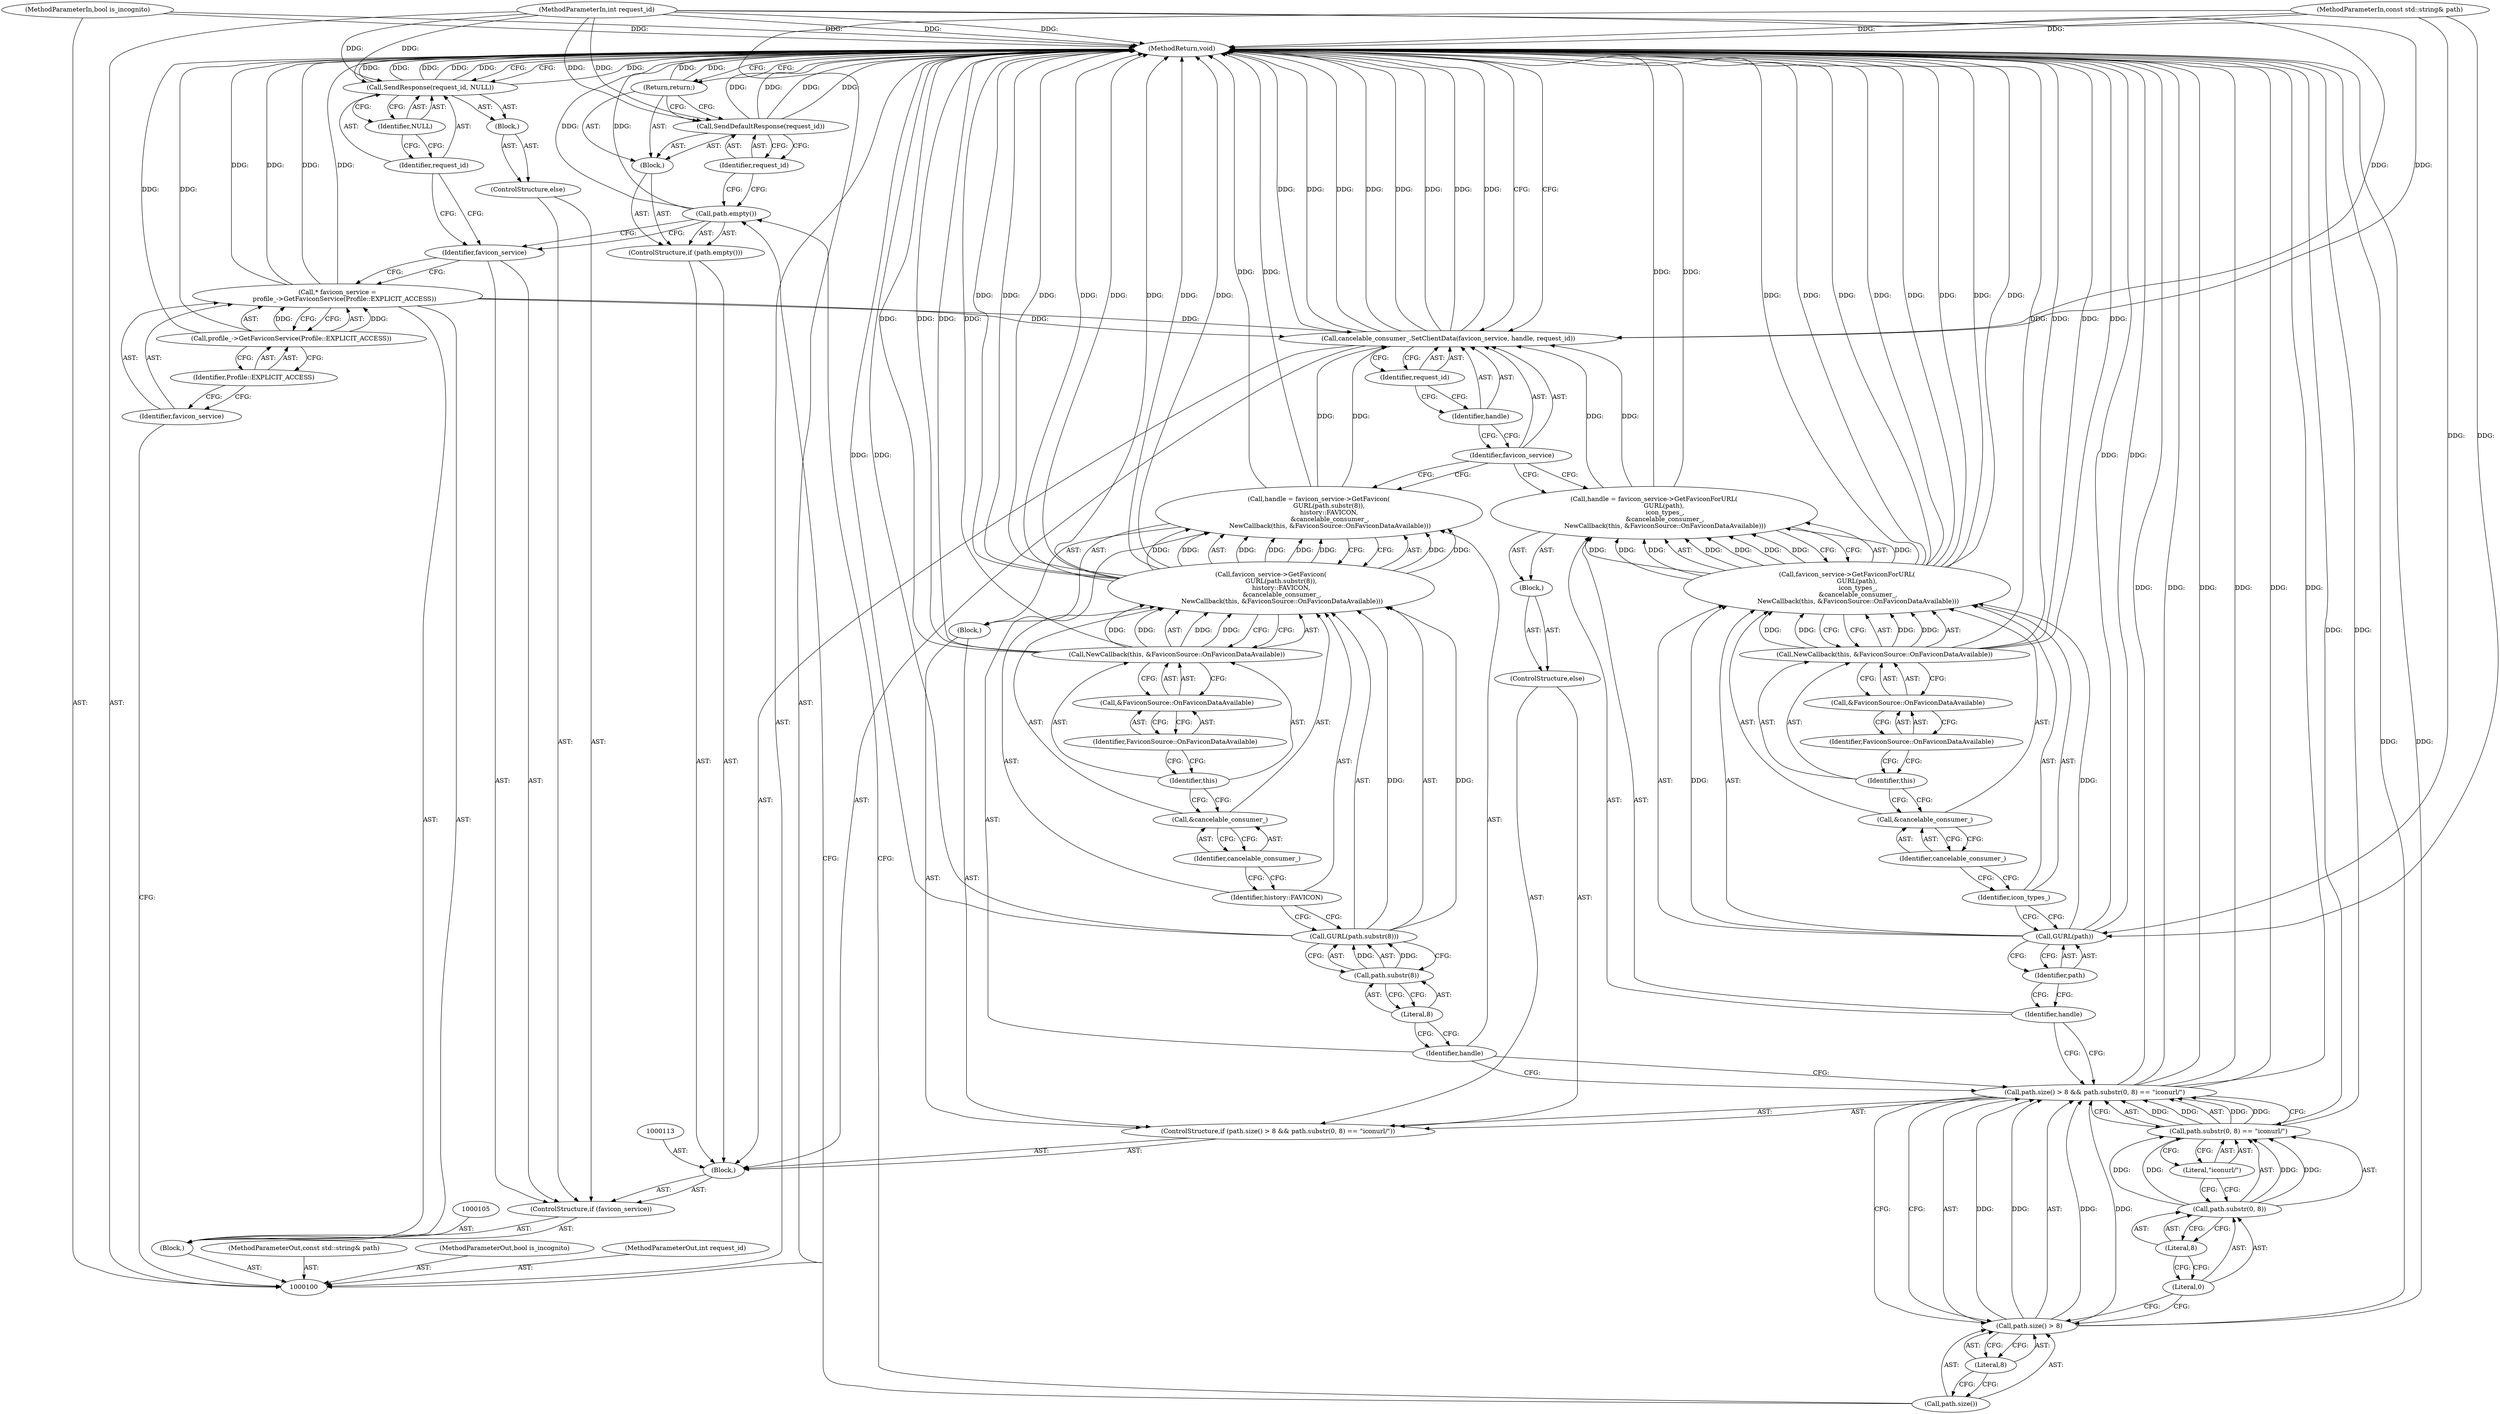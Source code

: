 digraph "1_Chrome_abbd2f4b36da8c89e6f3002eb84f60064a6ff067_0" {
"1000167" [label="(MethodReturn,void)"];
"1000101" [label="(MethodParameterIn,const std::string& path)"];
"1000253" [label="(MethodParameterOut,const std::string& path)"];
"1000119" [label="(Return,return;)"];
"1000124" [label="(Literal,8)"];
"1000125" [label="(Call,path.substr(0, 8) == \"iconurl/\")"];
"1000126" [label="(Call,path.substr(0, 8))"];
"1000127" [label="(Literal,0)"];
"1000128" [label="(Literal,8)"];
"1000129" [label="(Literal,\"iconurl/\")"];
"1000120" [label="(ControlStructure,if (path.size() > 8 && path.substr(0, 8) == \"iconurl/\"))"];
"1000130" [label="(Block,)"];
"1000121" [label="(Call,path.size() > 8 && path.substr(0, 8) == \"iconurl/\")"];
"1000122" [label="(Call,path.size() > 8)"];
"1000123" [label="(Call,path.size())"];
"1000133" [label="(Call,favicon_service->GetFavicon(\n          GURL(path.substr(8)),\n          history::FAVICON,\n           &cancelable_consumer_,\n           NewCallback(this, &FaviconSource::OnFaviconDataAvailable)))"];
"1000131" [label="(Call,handle = favicon_service->GetFavicon(\n          GURL(path.substr(8)),\n          history::FAVICON,\n           &cancelable_consumer_,\n           NewCallback(this, &FaviconSource::OnFaviconDataAvailable)))"];
"1000132" [label="(Identifier,handle)"];
"1000134" [label="(Call,GURL(path.substr(8)))"];
"1000135" [label="(Call,path.substr(8))"];
"1000136" [label="(Literal,8)"];
"1000137" [label="(Identifier,history::FAVICON)"];
"1000138" [label="(Call,&cancelable_consumer_)"];
"1000139" [label="(Identifier,cancelable_consumer_)"];
"1000140" [label="(Call,NewCallback(this, &FaviconSource::OnFaviconDataAvailable))"];
"1000141" [label="(Identifier,this)"];
"1000142" [label="(Call,&FaviconSource::OnFaviconDataAvailable)"];
"1000143" [label="(Identifier,FaviconSource::OnFaviconDataAvailable)"];
"1000145" [label="(Block,)"];
"1000144" [label="(ControlStructure,else)"];
"1000102" [label="(MethodParameterIn,bool is_incognito)"];
"1000254" [label="(MethodParameterOut,bool is_incognito)"];
"1000148" [label="(Call,favicon_service->GetFaviconForURL(\n          GURL(path),\n           icon_types_,\n           &cancelable_consumer_,\n           NewCallback(this, &FaviconSource::OnFaviconDataAvailable)))"];
"1000146" [label="(Call,handle = favicon_service->GetFaviconForURL(\n          GURL(path),\n           icon_types_,\n           &cancelable_consumer_,\n           NewCallback(this, &FaviconSource::OnFaviconDataAvailable)))"];
"1000147" [label="(Identifier,handle)"];
"1000149" [label="(Call,GURL(path))"];
"1000150" [label="(Identifier,path)"];
"1000151" [label="(Identifier,icon_types_)"];
"1000152" [label="(Call,&cancelable_consumer_)"];
"1000153" [label="(Identifier,cancelable_consumer_)"];
"1000154" [label="(Call,NewCallback(this, &FaviconSource::OnFaviconDataAvailable))"];
"1000155" [label="(Identifier,this)"];
"1000156" [label="(Call,&FaviconSource::OnFaviconDataAvailable)"];
"1000157" [label="(Identifier,FaviconSource::OnFaviconDataAvailable)"];
"1000159" [label="(Identifier,favicon_service)"];
"1000158" [label="(Call,cancelable_consumer_.SetClientData(favicon_service, handle, request_id))"];
"1000160" [label="(Identifier,handle)"];
"1000161" [label="(Identifier,request_id)"];
"1000162" [label="(ControlStructure,else)"];
"1000163" [label="(Block,)"];
"1000165" [label="(Identifier,request_id)"];
"1000166" [label="(Identifier,NULL)"];
"1000164" [label="(Call,SendResponse(request_id, NULL))"];
"1000103" [label="(MethodParameterIn,int request_id)"];
"1000255" [label="(MethodParameterOut,int request_id)"];
"1000104" [label="(Block,)"];
"1000106" [label="(Call,* favicon_service =\n       profile_->GetFaviconService(Profile::EXPLICIT_ACCESS))"];
"1000107" [label="(Identifier,favicon_service)"];
"1000109" [label="(Identifier,Profile::EXPLICIT_ACCESS)"];
"1000108" [label="(Call,profile_->GetFaviconService(Profile::EXPLICIT_ACCESS))"];
"1000110" [label="(ControlStructure,if (favicon_service))"];
"1000111" [label="(Identifier,favicon_service)"];
"1000112" [label="(Block,)"];
"1000116" [label="(Block,)"];
"1000114" [label="(ControlStructure,if (path.empty()))"];
"1000115" [label="(Call,path.empty())"];
"1000118" [label="(Identifier,request_id)"];
"1000117" [label="(Call,SendDefaultResponse(request_id))"];
"1000167" -> "1000100"  [label="AST: "];
"1000167" -> "1000119"  [label="CFG: "];
"1000167" -> "1000158"  [label="CFG: "];
"1000167" -> "1000164"  [label="CFG: "];
"1000119" -> "1000167"  [label="DDG: "];
"1000140" -> "1000167"  [label="DDG: "];
"1000140" -> "1000167"  [label="DDG: "];
"1000121" -> "1000167"  [label="DDG: "];
"1000121" -> "1000167"  [label="DDG: "];
"1000121" -> "1000167"  [label="DDG: "];
"1000106" -> "1000167"  [label="DDG: "];
"1000106" -> "1000167"  [label="DDG: "];
"1000158" -> "1000167"  [label="DDG: "];
"1000158" -> "1000167"  [label="DDG: "];
"1000158" -> "1000167"  [label="DDG: "];
"1000158" -> "1000167"  [label="DDG: "];
"1000117" -> "1000167"  [label="DDG: "];
"1000117" -> "1000167"  [label="DDG: "];
"1000148" -> "1000167"  [label="DDG: "];
"1000148" -> "1000167"  [label="DDG: "];
"1000148" -> "1000167"  [label="DDG: "];
"1000148" -> "1000167"  [label="DDG: "];
"1000149" -> "1000167"  [label="DDG: "];
"1000164" -> "1000167"  [label="DDG: "];
"1000164" -> "1000167"  [label="DDG: "];
"1000164" -> "1000167"  [label="DDG: "];
"1000125" -> "1000167"  [label="DDG: "];
"1000122" -> "1000167"  [label="DDG: "];
"1000133" -> "1000167"  [label="DDG: "];
"1000133" -> "1000167"  [label="DDG: "];
"1000133" -> "1000167"  [label="DDG: "];
"1000133" -> "1000167"  [label="DDG: "];
"1000154" -> "1000167"  [label="DDG: "];
"1000154" -> "1000167"  [label="DDG: "];
"1000103" -> "1000167"  [label="DDG: "];
"1000115" -> "1000167"  [label="DDG: "];
"1000146" -> "1000167"  [label="DDG: "];
"1000131" -> "1000167"  [label="DDG: "];
"1000102" -> "1000167"  [label="DDG: "];
"1000134" -> "1000167"  [label="DDG: "];
"1000101" -> "1000167"  [label="DDG: "];
"1000108" -> "1000167"  [label="DDG: "];
"1000101" -> "1000100"  [label="AST: "];
"1000101" -> "1000167"  [label="DDG: "];
"1000101" -> "1000149"  [label="DDG: "];
"1000253" -> "1000100"  [label="AST: "];
"1000119" -> "1000116"  [label="AST: "];
"1000119" -> "1000117"  [label="CFG: "];
"1000167" -> "1000119"  [label="CFG: "];
"1000119" -> "1000167"  [label="DDG: "];
"1000124" -> "1000122"  [label="AST: "];
"1000124" -> "1000123"  [label="CFG: "];
"1000122" -> "1000124"  [label="CFG: "];
"1000125" -> "1000121"  [label="AST: "];
"1000125" -> "1000129"  [label="CFG: "];
"1000126" -> "1000125"  [label="AST: "];
"1000129" -> "1000125"  [label="AST: "];
"1000121" -> "1000125"  [label="CFG: "];
"1000125" -> "1000167"  [label="DDG: "];
"1000125" -> "1000121"  [label="DDG: "];
"1000125" -> "1000121"  [label="DDG: "];
"1000126" -> "1000125"  [label="DDG: "];
"1000126" -> "1000125"  [label="DDG: "];
"1000126" -> "1000125"  [label="AST: "];
"1000126" -> "1000128"  [label="CFG: "];
"1000127" -> "1000126"  [label="AST: "];
"1000128" -> "1000126"  [label="AST: "];
"1000129" -> "1000126"  [label="CFG: "];
"1000126" -> "1000125"  [label="DDG: "];
"1000126" -> "1000125"  [label="DDG: "];
"1000127" -> "1000126"  [label="AST: "];
"1000127" -> "1000122"  [label="CFG: "];
"1000128" -> "1000127"  [label="CFG: "];
"1000128" -> "1000126"  [label="AST: "];
"1000128" -> "1000127"  [label="CFG: "];
"1000126" -> "1000128"  [label="CFG: "];
"1000129" -> "1000125"  [label="AST: "];
"1000129" -> "1000126"  [label="CFG: "];
"1000125" -> "1000129"  [label="CFG: "];
"1000120" -> "1000112"  [label="AST: "];
"1000121" -> "1000120"  [label="AST: "];
"1000130" -> "1000120"  [label="AST: "];
"1000144" -> "1000120"  [label="AST: "];
"1000130" -> "1000120"  [label="AST: "];
"1000131" -> "1000130"  [label="AST: "];
"1000121" -> "1000120"  [label="AST: "];
"1000121" -> "1000122"  [label="CFG: "];
"1000121" -> "1000125"  [label="CFG: "];
"1000122" -> "1000121"  [label="AST: "];
"1000125" -> "1000121"  [label="AST: "];
"1000132" -> "1000121"  [label="CFG: "];
"1000147" -> "1000121"  [label="CFG: "];
"1000121" -> "1000167"  [label="DDG: "];
"1000121" -> "1000167"  [label="DDG: "];
"1000121" -> "1000167"  [label="DDG: "];
"1000122" -> "1000121"  [label="DDG: "];
"1000122" -> "1000121"  [label="DDG: "];
"1000125" -> "1000121"  [label="DDG: "];
"1000125" -> "1000121"  [label="DDG: "];
"1000122" -> "1000121"  [label="AST: "];
"1000122" -> "1000124"  [label="CFG: "];
"1000123" -> "1000122"  [label="AST: "];
"1000124" -> "1000122"  [label="AST: "];
"1000127" -> "1000122"  [label="CFG: "];
"1000121" -> "1000122"  [label="CFG: "];
"1000122" -> "1000167"  [label="DDG: "];
"1000122" -> "1000121"  [label="DDG: "];
"1000122" -> "1000121"  [label="DDG: "];
"1000123" -> "1000122"  [label="AST: "];
"1000123" -> "1000115"  [label="CFG: "];
"1000124" -> "1000123"  [label="CFG: "];
"1000133" -> "1000131"  [label="AST: "];
"1000133" -> "1000140"  [label="CFG: "];
"1000134" -> "1000133"  [label="AST: "];
"1000137" -> "1000133"  [label="AST: "];
"1000138" -> "1000133"  [label="AST: "];
"1000140" -> "1000133"  [label="AST: "];
"1000131" -> "1000133"  [label="CFG: "];
"1000133" -> "1000167"  [label="DDG: "];
"1000133" -> "1000167"  [label="DDG: "];
"1000133" -> "1000167"  [label="DDG: "];
"1000133" -> "1000167"  [label="DDG: "];
"1000133" -> "1000131"  [label="DDG: "];
"1000133" -> "1000131"  [label="DDG: "];
"1000133" -> "1000131"  [label="DDG: "];
"1000133" -> "1000131"  [label="DDG: "];
"1000134" -> "1000133"  [label="DDG: "];
"1000140" -> "1000133"  [label="DDG: "];
"1000140" -> "1000133"  [label="DDG: "];
"1000131" -> "1000130"  [label="AST: "];
"1000131" -> "1000133"  [label="CFG: "];
"1000132" -> "1000131"  [label="AST: "];
"1000133" -> "1000131"  [label="AST: "];
"1000159" -> "1000131"  [label="CFG: "];
"1000131" -> "1000167"  [label="DDG: "];
"1000133" -> "1000131"  [label="DDG: "];
"1000133" -> "1000131"  [label="DDG: "];
"1000133" -> "1000131"  [label="DDG: "];
"1000133" -> "1000131"  [label="DDG: "];
"1000131" -> "1000158"  [label="DDG: "];
"1000132" -> "1000131"  [label="AST: "];
"1000132" -> "1000121"  [label="CFG: "];
"1000136" -> "1000132"  [label="CFG: "];
"1000134" -> "1000133"  [label="AST: "];
"1000134" -> "1000135"  [label="CFG: "];
"1000135" -> "1000134"  [label="AST: "];
"1000137" -> "1000134"  [label="CFG: "];
"1000134" -> "1000167"  [label="DDG: "];
"1000134" -> "1000133"  [label="DDG: "];
"1000135" -> "1000134"  [label="DDG: "];
"1000135" -> "1000134"  [label="AST: "];
"1000135" -> "1000136"  [label="CFG: "];
"1000136" -> "1000135"  [label="AST: "];
"1000134" -> "1000135"  [label="CFG: "];
"1000135" -> "1000134"  [label="DDG: "];
"1000136" -> "1000135"  [label="AST: "];
"1000136" -> "1000132"  [label="CFG: "];
"1000135" -> "1000136"  [label="CFG: "];
"1000137" -> "1000133"  [label="AST: "];
"1000137" -> "1000134"  [label="CFG: "];
"1000139" -> "1000137"  [label="CFG: "];
"1000138" -> "1000133"  [label="AST: "];
"1000138" -> "1000139"  [label="CFG: "];
"1000139" -> "1000138"  [label="AST: "];
"1000141" -> "1000138"  [label="CFG: "];
"1000139" -> "1000138"  [label="AST: "];
"1000139" -> "1000137"  [label="CFG: "];
"1000138" -> "1000139"  [label="CFG: "];
"1000140" -> "1000133"  [label="AST: "];
"1000140" -> "1000142"  [label="CFG: "];
"1000141" -> "1000140"  [label="AST: "];
"1000142" -> "1000140"  [label="AST: "];
"1000133" -> "1000140"  [label="CFG: "];
"1000140" -> "1000167"  [label="DDG: "];
"1000140" -> "1000167"  [label="DDG: "];
"1000140" -> "1000133"  [label="DDG: "];
"1000140" -> "1000133"  [label="DDG: "];
"1000141" -> "1000140"  [label="AST: "];
"1000141" -> "1000138"  [label="CFG: "];
"1000143" -> "1000141"  [label="CFG: "];
"1000142" -> "1000140"  [label="AST: "];
"1000142" -> "1000143"  [label="CFG: "];
"1000143" -> "1000142"  [label="AST: "];
"1000140" -> "1000142"  [label="CFG: "];
"1000143" -> "1000142"  [label="AST: "];
"1000143" -> "1000141"  [label="CFG: "];
"1000142" -> "1000143"  [label="CFG: "];
"1000145" -> "1000144"  [label="AST: "];
"1000146" -> "1000145"  [label="AST: "];
"1000144" -> "1000120"  [label="AST: "];
"1000145" -> "1000144"  [label="AST: "];
"1000102" -> "1000100"  [label="AST: "];
"1000102" -> "1000167"  [label="DDG: "];
"1000254" -> "1000100"  [label="AST: "];
"1000148" -> "1000146"  [label="AST: "];
"1000148" -> "1000154"  [label="CFG: "];
"1000149" -> "1000148"  [label="AST: "];
"1000151" -> "1000148"  [label="AST: "];
"1000152" -> "1000148"  [label="AST: "];
"1000154" -> "1000148"  [label="AST: "];
"1000146" -> "1000148"  [label="CFG: "];
"1000148" -> "1000167"  [label="DDG: "];
"1000148" -> "1000167"  [label="DDG: "];
"1000148" -> "1000167"  [label="DDG: "];
"1000148" -> "1000167"  [label="DDG: "];
"1000148" -> "1000146"  [label="DDG: "];
"1000148" -> "1000146"  [label="DDG: "];
"1000148" -> "1000146"  [label="DDG: "];
"1000148" -> "1000146"  [label="DDG: "];
"1000149" -> "1000148"  [label="DDG: "];
"1000154" -> "1000148"  [label="DDG: "];
"1000154" -> "1000148"  [label="DDG: "];
"1000146" -> "1000145"  [label="AST: "];
"1000146" -> "1000148"  [label="CFG: "];
"1000147" -> "1000146"  [label="AST: "];
"1000148" -> "1000146"  [label="AST: "];
"1000159" -> "1000146"  [label="CFG: "];
"1000146" -> "1000167"  [label="DDG: "];
"1000148" -> "1000146"  [label="DDG: "];
"1000148" -> "1000146"  [label="DDG: "];
"1000148" -> "1000146"  [label="DDG: "];
"1000148" -> "1000146"  [label="DDG: "];
"1000146" -> "1000158"  [label="DDG: "];
"1000147" -> "1000146"  [label="AST: "];
"1000147" -> "1000121"  [label="CFG: "];
"1000150" -> "1000147"  [label="CFG: "];
"1000149" -> "1000148"  [label="AST: "];
"1000149" -> "1000150"  [label="CFG: "];
"1000150" -> "1000149"  [label="AST: "];
"1000151" -> "1000149"  [label="CFG: "];
"1000149" -> "1000167"  [label="DDG: "];
"1000149" -> "1000148"  [label="DDG: "];
"1000101" -> "1000149"  [label="DDG: "];
"1000150" -> "1000149"  [label="AST: "];
"1000150" -> "1000147"  [label="CFG: "];
"1000149" -> "1000150"  [label="CFG: "];
"1000151" -> "1000148"  [label="AST: "];
"1000151" -> "1000149"  [label="CFG: "];
"1000153" -> "1000151"  [label="CFG: "];
"1000152" -> "1000148"  [label="AST: "];
"1000152" -> "1000153"  [label="CFG: "];
"1000153" -> "1000152"  [label="AST: "];
"1000155" -> "1000152"  [label="CFG: "];
"1000153" -> "1000152"  [label="AST: "];
"1000153" -> "1000151"  [label="CFG: "];
"1000152" -> "1000153"  [label="CFG: "];
"1000154" -> "1000148"  [label="AST: "];
"1000154" -> "1000156"  [label="CFG: "];
"1000155" -> "1000154"  [label="AST: "];
"1000156" -> "1000154"  [label="AST: "];
"1000148" -> "1000154"  [label="CFG: "];
"1000154" -> "1000167"  [label="DDG: "];
"1000154" -> "1000167"  [label="DDG: "];
"1000154" -> "1000148"  [label="DDG: "];
"1000154" -> "1000148"  [label="DDG: "];
"1000155" -> "1000154"  [label="AST: "];
"1000155" -> "1000152"  [label="CFG: "];
"1000157" -> "1000155"  [label="CFG: "];
"1000156" -> "1000154"  [label="AST: "];
"1000156" -> "1000157"  [label="CFG: "];
"1000157" -> "1000156"  [label="AST: "];
"1000154" -> "1000156"  [label="CFG: "];
"1000157" -> "1000156"  [label="AST: "];
"1000157" -> "1000155"  [label="CFG: "];
"1000156" -> "1000157"  [label="CFG: "];
"1000159" -> "1000158"  [label="AST: "];
"1000159" -> "1000131"  [label="CFG: "];
"1000159" -> "1000146"  [label="CFG: "];
"1000160" -> "1000159"  [label="CFG: "];
"1000158" -> "1000112"  [label="AST: "];
"1000158" -> "1000161"  [label="CFG: "];
"1000159" -> "1000158"  [label="AST: "];
"1000160" -> "1000158"  [label="AST: "];
"1000161" -> "1000158"  [label="AST: "];
"1000167" -> "1000158"  [label="CFG: "];
"1000158" -> "1000167"  [label="DDG: "];
"1000158" -> "1000167"  [label="DDG: "];
"1000158" -> "1000167"  [label="DDG: "];
"1000158" -> "1000167"  [label="DDG: "];
"1000106" -> "1000158"  [label="DDG: "];
"1000131" -> "1000158"  [label="DDG: "];
"1000146" -> "1000158"  [label="DDG: "];
"1000103" -> "1000158"  [label="DDG: "];
"1000160" -> "1000158"  [label="AST: "];
"1000160" -> "1000159"  [label="CFG: "];
"1000161" -> "1000160"  [label="CFG: "];
"1000161" -> "1000158"  [label="AST: "];
"1000161" -> "1000160"  [label="CFG: "];
"1000158" -> "1000161"  [label="CFG: "];
"1000162" -> "1000110"  [label="AST: "];
"1000163" -> "1000162"  [label="AST: "];
"1000163" -> "1000162"  [label="AST: "];
"1000164" -> "1000163"  [label="AST: "];
"1000165" -> "1000164"  [label="AST: "];
"1000165" -> "1000111"  [label="CFG: "];
"1000166" -> "1000165"  [label="CFG: "];
"1000166" -> "1000164"  [label="AST: "];
"1000166" -> "1000165"  [label="CFG: "];
"1000164" -> "1000166"  [label="CFG: "];
"1000164" -> "1000163"  [label="AST: "];
"1000164" -> "1000166"  [label="CFG: "];
"1000165" -> "1000164"  [label="AST: "];
"1000166" -> "1000164"  [label="AST: "];
"1000167" -> "1000164"  [label="CFG: "];
"1000164" -> "1000167"  [label="DDG: "];
"1000164" -> "1000167"  [label="DDG: "];
"1000164" -> "1000167"  [label="DDG: "];
"1000103" -> "1000164"  [label="DDG: "];
"1000103" -> "1000100"  [label="AST: "];
"1000103" -> "1000167"  [label="DDG: "];
"1000103" -> "1000117"  [label="DDG: "];
"1000103" -> "1000158"  [label="DDG: "];
"1000103" -> "1000164"  [label="DDG: "];
"1000255" -> "1000100"  [label="AST: "];
"1000104" -> "1000100"  [label="AST: "];
"1000105" -> "1000104"  [label="AST: "];
"1000106" -> "1000104"  [label="AST: "];
"1000110" -> "1000104"  [label="AST: "];
"1000106" -> "1000104"  [label="AST: "];
"1000106" -> "1000108"  [label="CFG: "];
"1000107" -> "1000106"  [label="AST: "];
"1000108" -> "1000106"  [label="AST: "];
"1000111" -> "1000106"  [label="CFG: "];
"1000106" -> "1000167"  [label="DDG: "];
"1000106" -> "1000167"  [label="DDG: "];
"1000108" -> "1000106"  [label="DDG: "];
"1000106" -> "1000158"  [label="DDG: "];
"1000107" -> "1000106"  [label="AST: "];
"1000107" -> "1000100"  [label="CFG: "];
"1000109" -> "1000107"  [label="CFG: "];
"1000109" -> "1000108"  [label="AST: "];
"1000109" -> "1000107"  [label="CFG: "];
"1000108" -> "1000109"  [label="CFG: "];
"1000108" -> "1000106"  [label="AST: "];
"1000108" -> "1000109"  [label="CFG: "];
"1000109" -> "1000108"  [label="AST: "];
"1000106" -> "1000108"  [label="CFG: "];
"1000108" -> "1000167"  [label="DDG: "];
"1000108" -> "1000106"  [label="DDG: "];
"1000110" -> "1000104"  [label="AST: "];
"1000111" -> "1000110"  [label="AST: "];
"1000112" -> "1000110"  [label="AST: "];
"1000162" -> "1000110"  [label="AST: "];
"1000111" -> "1000110"  [label="AST: "];
"1000111" -> "1000106"  [label="CFG: "];
"1000115" -> "1000111"  [label="CFG: "];
"1000165" -> "1000111"  [label="CFG: "];
"1000112" -> "1000110"  [label="AST: "];
"1000113" -> "1000112"  [label="AST: "];
"1000114" -> "1000112"  [label="AST: "];
"1000120" -> "1000112"  [label="AST: "];
"1000158" -> "1000112"  [label="AST: "];
"1000116" -> "1000114"  [label="AST: "];
"1000117" -> "1000116"  [label="AST: "];
"1000119" -> "1000116"  [label="AST: "];
"1000114" -> "1000112"  [label="AST: "];
"1000115" -> "1000114"  [label="AST: "];
"1000116" -> "1000114"  [label="AST: "];
"1000115" -> "1000114"  [label="AST: "];
"1000115" -> "1000111"  [label="CFG: "];
"1000118" -> "1000115"  [label="CFG: "];
"1000123" -> "1000115"  [label="CFG: "];
"1000115" -> "1000167"  [label="DDG: "];
"1000118" -> "1000117"  [label="AST: "];
"1000118" -> "1000115"  [label="CFG: "];
"1000117" -> "1000118"  [label="CFG: "];
"1000117" -> "1000116"  [label="AST: "];
"1000117" -> "1000118"  [label="CFG: "];
"1000118" -> "1000117"  [label="AST: "];
"1000119" -> "1000117"  [label="CFG: "];
"1000117" -> "1000167"  [label="DDG: "];
"1000117" -> "1000167"  [label="DDG: "];
"1000103" -> "1000117"  [label="DDG: "];
}
